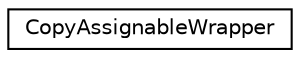 digraph "Graphical Class Hierarchy"
{
  edge [fontname="Helvetica",fontsize="10",labelfontname="Helvetica",labelfontsize="10"];
  node [fontname="Helvetica",fontsize="10",shape=record];
  rankdir="LR";
  Node0 [label="CopyAssignableWrapper",height=0.2,width=0.4,color="black", fillcolor="white", style="filled",URL="$struct_copy_assignable_wrapper.html"];
}
